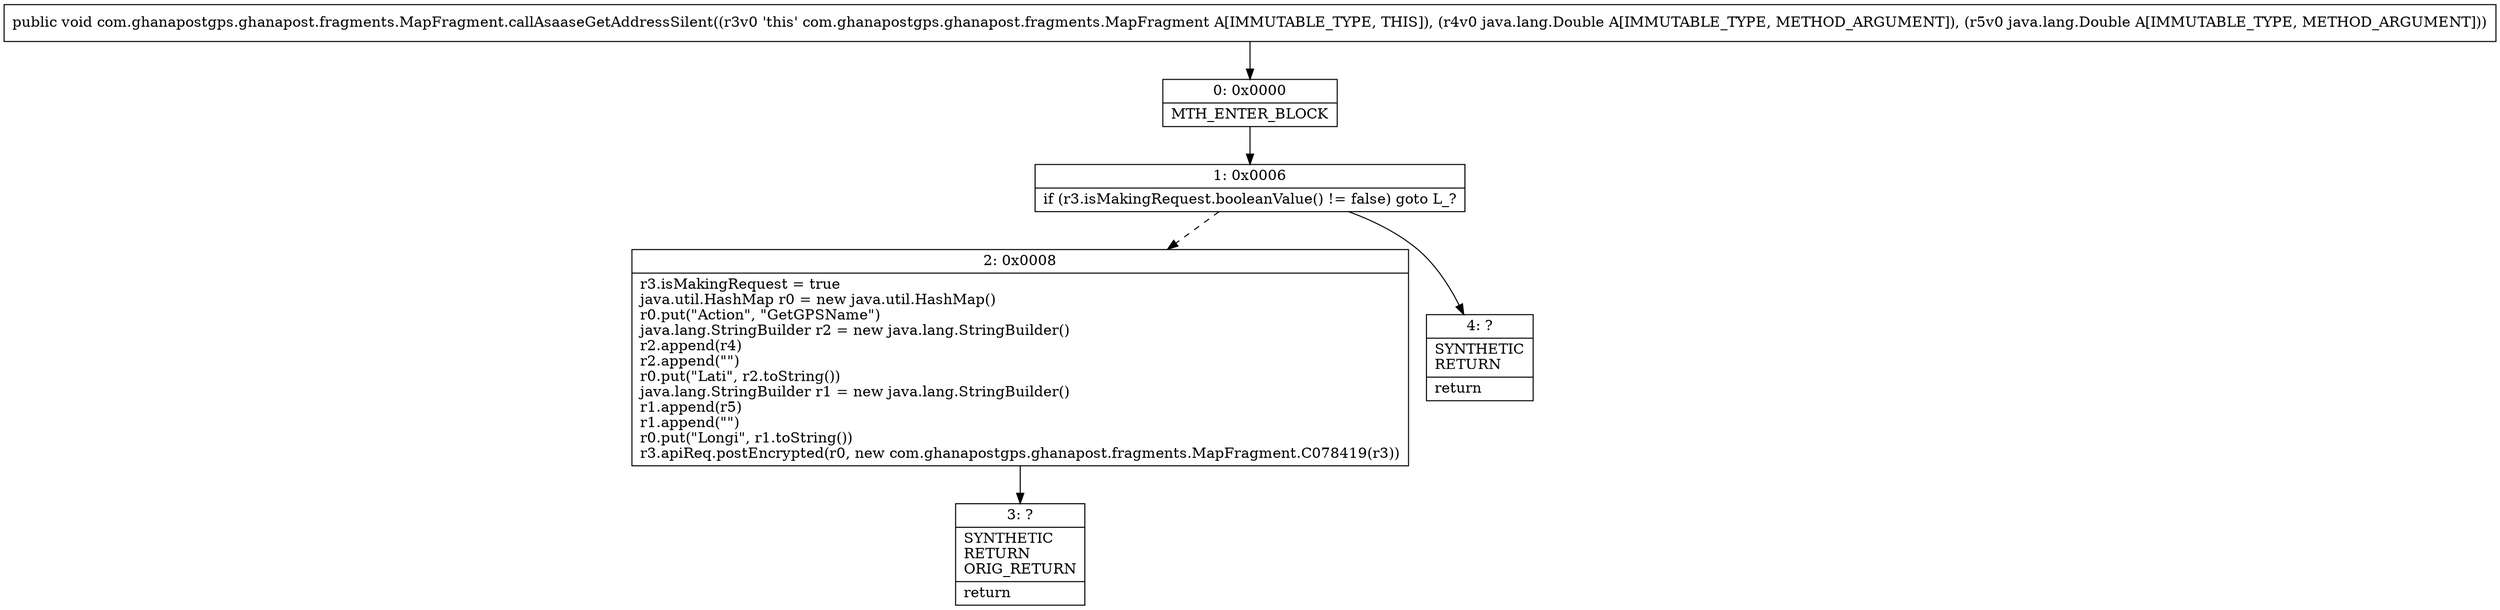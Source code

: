 digraph "CFG forcom.ghanapostgps.ghanapost.fragments.MapFragment.callAsaaseGetAddressSilent(Ljava\/lang\/Double;Ljava\/lang\/Double;)V" {
Node_0 [shape=record,label="{0\:\ 0x0000|MTH_ENTER_BLOCK\l}"];
Node_1 [shape=record,label="{1\:\ 0x0006|if (r3.isMakingRequest.booleanValue() != false) goto L_?\l}"];
Node_2 [shape=record,label="{2\:\ 0x0008|r3.isMakingRequest = true\ljava.util.HashMap r0 = new java.util.HashMap()\lr0.put(\"Action\", \"GetGPSName\")\ljava.lang.StringBuilder r2 = new java.lang.StringBuilder()\lr2.append(r4)\lr2.append(\"\")\lr0.put(\"Lati\", r2.toString())\ljava.lang.StringBuilder r1 = new java.lang.StringBuilder()\lr1.append(r5)\lr1.append(\"\")\lr0.put(\"Longi\", r1.toString())\lr3.apiReq.postEncrypted(r0, new com.ghanapostgps.ghanapost.fragments.MapFragment.C078419(r3))\l}"];
Node_3 [shape=record,label="{3\:\ ?|SYNTHETIC\lRETURN\lORIG_RETURN\l|return\l}"];
Node_4 [shape=record,label="{4\:\ ?|SYNTHETIC\lRETURN\l|return\l}"];
MethodNode[shape=record,label="{public void com.ghanapostgps.ghanapost.fragments.MapFragment.callAsaaseGetAddressSilent((r3v0 'this' com.ghanapostgps.ghanapost.fragments.MapFragment A[IMMUTABLE_TYPE, THIS]), (r4v0 java.lang.Double A[IMMUTABLE_TYPE, METHOD_ARGUMENT]), (r5v0 java.lang.Double A[IMMUTABLE_TYPE, METHOD_ARGUMENT])) }"];
MethodNode -> Node_0;
Node_0 -> Node_1;
Node_1 -> Node_2[style=dashed];
Node_1 -> Node_4;
Node_2 -> Node_3;
}

